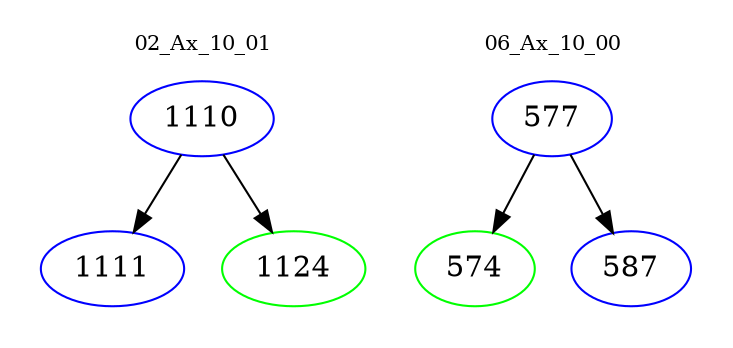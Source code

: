 digraph{
subgraph cluster_0 {
color = white
label = "02_Ax_10_01";
fontsize=10;
T0_1110 [label="1110", color="blue"]
T0_1110 -> T0_1111 [color="black"]
T0_1111 [label="1111", color="blue"]
T0_1110 -> T0_1124 [color="black"]
T0_1124 [label="1124", color="green"]
}
subgraph cluster_1 {
color = white
label = "06_Ax_10_00";
fontsize=10;
T1_577 [label="577", color="blue"]
T1_577 -> T1_574 [color="black"]
T1_574 [label="574", color="green"]
T1_577 -> T1_587 [color="black"]
T1_587 [label="587", color="blue"]
}
}

